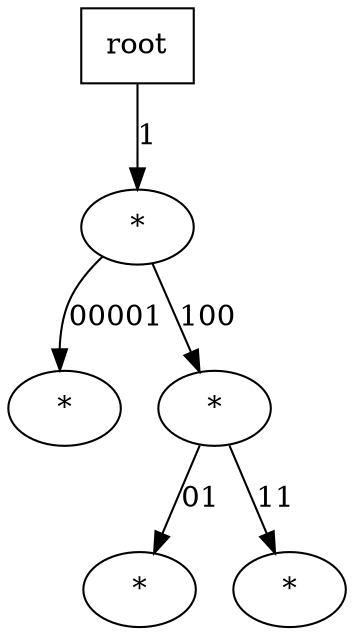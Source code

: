 digraph G {
  rankdir=UD
  root [shape=box,label="root"];
  node1 [label="*"];
  node2 [label="*"];
  node3 [label="*"];
  node4 [label="*"];
  node5 [label="*"];

  root -> node1 [label="1"]
  node1 -> node2 [label="00001"]
  node1 -> node3 [label="100"]
  node3 -> node4 [label="01"]
  node3 -> node5 [label="11"]
}
